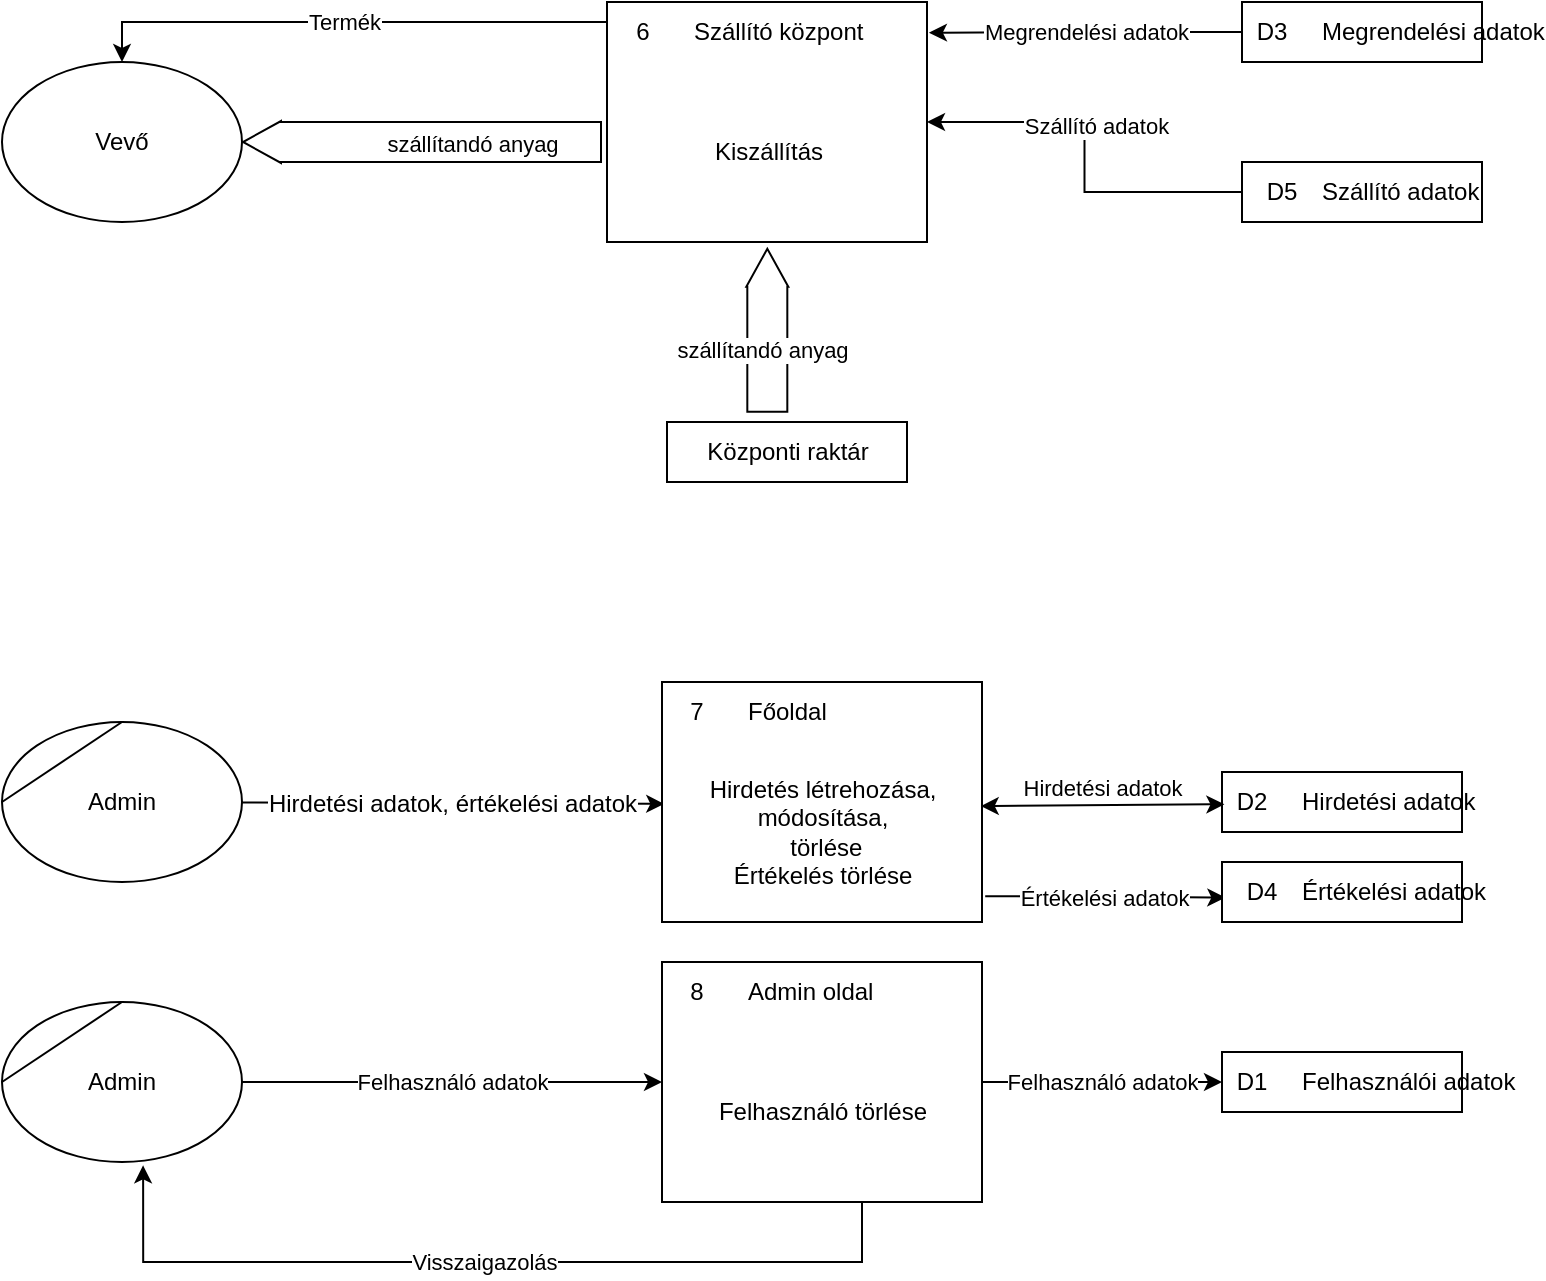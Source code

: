 <mxfile version="20.8.20" type="device"><diagram name="Page-1" id="DvjFBvJf3L-NlQ5-D-IN"><mxGraphModel dx="1702" dy="762" grid="1" gridSize="10" guides="1" tooltips="1" connect="1" arrows="1" fold="1" page="1" pageScale="1" pageWidth="827" pageHeight="1169" math="0" shadow="0"><root><mxCell id="0"/><mxCell id="1" parent="0"/><mxCell id="z8lDRwmuvihOMrb7tYAK-49" value="Hirdetési adatok, értékelési adatok" style="edgeStyle=none;rounded=0;orthogonalLoop=1;jettySize=auto;html=1;entryX=0.007;entryY=0.508;entryDx=0;entryDy=0;entryPerimeter=0;fontFamily=Helvetica;fontSize=12;fontColor=default;elbow=vertical;" parent="1" source="z8lDRwmuvihOMrb7tYAK-45" target="z8lDRwmuvihOMrb7tYAK-46" edge="1"><mxGeometry relative="1" as="geometry"/></mxCell><mxCell id="z8lDRwmuvihOMrb7tYAK-45" value="Admin" style="shape=stencil(tZRtjoMgEIZPw98GJR6gYXfvQe10nZQCAbYft99RNKlW7GajiTGZeeXhnZGBCRka5YCVvGHig5VlwTm9Kb5NYhUc1DElr8qjOmhISojenuGGx9gz0DTgMbaq+GR8T9+0j5C1NYYgaE0YKU86wRQaWsvvCdZv/xhFjvgXiOB7kynLyq+/Y3fVNuBiI79j7OB+db/rgceOi61+3Grg4v9YISmTO9xCHlR9/vb2xxxnzYDW6AK8OfLTeZzO66ynzM5CnqyHBUsn1DqN9UITnWoH/kUY5Iu9PtVUzRY1jx4IGk22K9UioSs+44+uvFxl3bKX1nTZdE12iV8=);whiteSpace=wrap;html=1;" parent="1" vertex="1"><mxGeometry x="70" y="1360" width="120" height="80" as="geometry"/></mxCell><mxCell id="pwpsIvWv1hVvPI0nKZ3A-38" value="Értékelési adatok" style="edgeStyle=orthogonalEdgeStyle;rounded=0;orthogonalLoop=1;jettySize=auto;html=1;entryX=0.014;entryY=0.593;entryDx=0;entryDy=0;entryPerimeter=0;exitX=1.01;exitY=0.893;exitDx=0;exitDy=0;exitPerimeter=0;" parent="1" source="z8lDRwmuvihOMrb7tYAK-46" target="pwpsIvWv1hVvPI0nKZ3A-35" edge="1"><mxGeometry relative="1" as="geometry"/></mxCell><mxCell id="z8lDRwmuvihOMrb7tYAK-46" value="Hirdetés létrehozása, &lt;br&gt;módosítása,&lt;br&gt;&amp;nbsp;törlése&lt;br&gt;Értékelés törlése" style="html=1;dashed=0;whitespace=wrap;shape=mxgraph.dfd.process;align=center;container=1;collapsible=0;spacingTop=30;strokeColor=default;fontFamily=Helvetica;fontSize=12;fontColor=default;fillColor=default;" parent="1" vertex="1"><mxGeometry x="400" y="1340" width="160" height="120" as="geometry"/></mxCell><mxCell id="z8lDRwmuvihOMrb7tYAK-47" value="7" style="text;html=1;strokeColor=none;fillColor=none;align=center;verticalAlign=middle;whiteSpace=wrap;rounded=0;movable=0;resizable=0;rotatable=0;cloneable=0;deletable=0;connectable=0;allowArrows=0;pointerEvents=1;fontSize=12;fontFamily=Helvetica;fontColor=default;" parent="z8lDRwmuvihOMrb7tYAK-46" vertex="1"><mxGeometry width="35" height="30" as="geometry"/></mxCell><mxCell id="z8lDRwmuvihOMrb7tYAK-48" value="Főoldal" style="text;html=1;strokeColor=none;fillColor=none;align=left;verticalAlign=middle;whiteSpace=wrap;rounded=0;movable=0;resizable=0;connectable=0;allowArrows=0;rotatable=0;cloneable=0;deletable=0;spacingLeft=6;autosize=1;resizeWidth=0;fontSize=12;fontFamily=Helvetica;fontColor=default;" parent="z8lDRwmuvihOMrb7tYAK-46" vertex="1"><mxGeometry x="35" width="70" height="30" as="geometry"/></mxCell><mxCell id="pwpsIvWv1hVvPI0nKZ3A-3" value="Hirdetési adatok" style="html=1;dashed=0;whitespace=wrap;shape=mxgraph.dfd.dataStoreID2;align=left;spacingLeft=38;container=1;collapsible=0;" parent="1" vertex="1"><mxGeometry x="680" y="1385" width="120" height="30" as="geometry"/></mxCell><mxCell id="pwpsIvWv1hVvPI0nKZ3A-4" value="D2" style="text;html=1;strokeColor=none;fillColor=none;align=center;verticalAlign=middle;whiteSpace=wrap;rounded=0;movable=0;resizable=0;rotatable=0;cloneable=0;deletable=0;allowArrows=0;connectable=0;fontSize=12;fontFamily=Helvetica;fontColor=default;" parent="pwpsIvWv1hVvPI0nKZ3A-3" vertex="1"><mxGeometry width="30" height="30" as="geometry"/></mxCell><mxCell id="pwpsIvWv1hVvPI0nKZ3A-7" value="Hirdetési adatok" style="endArrow=classic;startArrow=classic;html=1;rounded=0;verticalAlign=bottom;entryX=0.01;entryY=0.538;entryDx=0;entryDy=0;entryPerimeter=0;exitX=0.996;exitY=0.517;exitDx=0;exitDy=0;exitPerimeter=0;" parent="1" source="z8lDRwmuvihOMrb7tYAK-46" target="pwpsIvWv1hVvPI0nKZ3A-3" edge="1"><mxGeometry width="50" height="50" relative="1" as="geometry"><mxPoint x="560" y="1399.29" as="sourcePoint"/><mxPoint x="680" y="1399.29" as="targetPoint"/></mxGeometry></mxCell><mxCell id="pwpsIvWv1hVvPI0nKZ3A-12" value="Felhasználó adatok" style="edgeStyle=orthogonalEdgeStyle;rounded=0;orthogonalLoop=1;jettySize=auto;html=1;" parent="1" source="pwpsIvWv1hVvPI0nKZ3A-8" target="pwpsIvWv1hVvPI0nKZ3A-9" edge="1"><mxGeometry relative="1" as="geometry"/></mxCell><mxCell id="pwpsIvWv1hVvPI0nKZ3A-8" value="Admin" style="shape=stencil(tZRtjoMgEIZPw98GJR6gYXfvQe10nZQCAbYft99RNKlW7GajiTGZeeXhnZGBCRka5YCVvGHig5VlwTm9Kb5NYhUc1DElr8qjOmhISojenuGGx9gz0DTgMbaq+GR8T9+0j5C1NYYgaE0YKU86wRQaWsvvCdZv/xhFjvgXiOB7kynLyq+/Y3fVNuBiI79j7OB+db/rgceOi61+3Grg4v9YISmTO9xCHlR9/vb2xxxnzYDW6AK8OfLTeZzO66ynzM5CnqyHBUsn1DqN9UITnWoH/kUY5Iu9PtVUzRY1jx4IGk22K9UioSs+44+uvFxl3bKX1nTZdE12iV8=);whiteSpace=wrap;html=1;" parent="1" vertex="1"><mxGeometry x="70" y="1500" width="120" height="80" as="geometry"/></mxCell><mxCell id="pwpsIvWv1hVvPI0nKZ3A-17" value="Felhasználó adatok" style="edgeStyle=orthogonalEdgeStyle;rounded=0;orthogonalLoop=1;jettySize=auto;html=1;entryX=0;entryY=0.5;entryDx=0;entryDy=0;entryPerimeter=0;" parent="1" source="pwpsIvWv1hVvPI0nKZ3A-9" target="pwpsIvWv1hVvPI0nKZ3A-15" edge="1"><mxGeometry relative="1" as="geometry"/></mxCell><mxCell id="pwpsIvWv1hVvPI0nKZ3A-21" value="Visszaigazolás" style="edgeStyle=orthogonalEdgeStyle;rounded=0;orthogonalLoop=1;jettySize=auto;html=1;entryX=0.588;entryY=1.021;entryDx=0;entryDy=0;entryPerimeter=0;" parent="1" source="pwpsIvWv1hVvPI0nKZ3A-9" target="pwpsIvWv1hVvPI0nKZ3A-8" edge="1"><mxGeometry relative="1" as="geometry"><mxPoint x="140" y="1680" as="targetPoint"/><Array as="points"><mxPoint x="500" y="1630"/><mxPoint x="141" y="1630"/></Array></mxGeometry></mxCell><mxCell id="pwpsIvWv1hVvPI0nKZ3A-9" value="Felhasználó törlése" style="html=1;dashed=0;whitespace=wrap;shape=mxgraph.dfd.process2;align=center;container=1;collapsible=0;spacingTop=30;" parent="1" vertex="1"><mxGeometry x="400" y="1480" width="160" height="120" as="geometry"/></mxCell><mxCell id="pwpsIvWv1hVvPI0nKZ3A-10" value="8" style="text;html=1;strokeColor=none;fillColor=none;align=center;verticalAlign=middle;whiteSpace=wrap;rounded=0;movable=0;resizable=0;rotatable=0;cloneable=0;deletable=0;connectable=0;allowArrows=0;pointerEvents=1;" parent="pwpsIvWv1hVvPI0nKZ3A-9" vertex="1"><mxGeometry width="35" height="30" as="geometry"/></mxCell><mxCell id="pwpsIvWv1hVvPI0nKZ3A-11" value="Admin oldal" style="text;html=1;strokeColor=none;fillColor=none;align=left;verticalAlign=middle;whiteSpace=wrap;rounded=0;movable=0;resizable=0;connectable=0;allowArrows=0;rotatable=0;cloneable=0;deletable=0;spacingLeft=6;autosize=1;resizeWidth=0;" parent="pwpsIvWv1hVvPI0nKZ3A-9" vertex="1"><mxGeometry x="35" width="90" height="30" as="geometry"/></mxCell><mxCell id="pwpsIvWv1hVvPI0nKZ3A-15" value="Felhasználói adatok" style="html=1;dashed=0;whitespace=wrap;shape=mxgraph.dfd.dataStoreID2;align=left;spacingLeft=38;container=1;collapsible=0;" parent="1" vertex="1"><mxGeometry x="680" y="1525" width="120" height="30" as="geometry"/></mxCell><mxCell id="pwpsIvWv1hVvPI0nKZ3A-16" value="D1" style="text;html=1;strokeColor=none;fillColor=none;align=center;verticalAlign=middle;whiteSpace=wrap;rounded=0;movable=0;resizable=0;rotatable=0;cloneable=0;deletable=0;allowArrows=0;connectable=0;" parent="pwpsIvWv1hVvPI0nKZ3A-15" vertex="1"><mxGeometry width="30" height="30" as="geometry"/></mxCell><mxCell id="pwpsIvWv1hVvPI0nKZ3A-35" value="Értékelési adatok" style="html=1;dashed=0;whitespace=wrap;shape=mxgraph.dfd.dataStoreID2;align=left;spacingLeft=38;container=1;collapsible=0;" parent="1" vertex="1"><mxGeometry x="680" y="1430" width="120" height="30" as="geometry"/></mxCell><mxCell id="pwpsIvWv1hVvPI0nKZ3A-36" value="D4" style="text;html=1;strokeColor=none;fillColor=none;align=center;verticalAlign=middle;whiteSpace=wrap;rounded=0;connectable=0;allowArrows=0;movable=0;resizable=0;rotatable=0;cloneable=0;deletable=0;" parent="pwpsIvWv1hVvPI0nKZ3A-35" vertex="1"><mxGeometry x="5" width="30" height="30" as="geometry"/></mxCell><mxCell id="59dx8Hv_evLFary4Q1yd-38" value="Termék" style="edgeStyle=orthogonalEdgeStyle;rounded=0;orthogonalLoop=1;jettySize=auto;html=1;entryX=0.5;entryY=0;entryDx=0;entryDy=0;" parent="1" source="59dx8Hv_evLFary4Q1yd-22" target="59dx8Hv_evLFary4Q1yd-25" edge="1"><mxGeometry relative="1" as="geometry"><mxPoint x="140" y="1010" as="targetPoint"/><Array as="points"><mxPoint x="130" y="1010"/></Array></mxGeometry></mxCell><mxCell id="59dx8Hv_evLFary4Q1yd-22" value="Kiszállítás" style="html=1;dashed=0;whitespace=wrap;shape=mxgraph.dfd.process2;align=center;container=1;collapsible=0;spacingTop=30;" parent="1" vertex="1"><mxGeometry x="372.5" y="1000" width="160" height="120" as="geometry"/></mxCell><mxCell id="59dx8Hv_evLFary4Q1yd-23" value="6" style="text;html=1;strokeColor=none;fillColor=none;align=center;verticalAlign=middle;whiteSpace=wrap;rounded=0;movable=0;resizable=0;rotatable=0;cloneable=0;deletable=0;connectable=0;allowArrows=0;pointerEvents=1;" parent="59dx8Hv_evLFary4Q1yd-22" vertex="1"><mxGeometry width="35" height="30" as="geometry"/></mxCell><mxCell id="59dx8Hv_evLFary4Q1yd-24" value="Szállító központ" style="text;html=1;strokeColor=none;fillColor=none;align=left;verticalAlign=middle;whiteSpace=wrap;rounded=0;movable=0;resizable=0;connectable=0;allowArrows=0;rotatable=0;cloneable=0;deletable=0;spacingLeft=6;autosize=1;resizeWidth=0;" parent="59dx8Hv_evLFary4Q1yd-22" vertex="1"><mxGeometry x="35" width="110" height="30" as="geometry"/></mxCell><mxCell id="59dx8Hv_evLFary4Q1yd-25" value="Vevő" style="ellipse;whiteSpace=wrap;html=1;" parent="1" vertex="1"><mxGeometry x="70" y="1030" width="120" height="80" as="geometry"/></mxCell><mxCell id="59dx8Hv_evLFary4Q1yd-32" style="edgeStyle=orthogonalEdgeStyle;rounded=0;orthogonalLoop=1;jettySize=auto;html=1;" parent="1" source="59dx8Hv_evLFary4Q1yd-27" target="59dx8Hv_evLFary4Q1yd-22" edge="1"><mxGeometry relative="1" as="geometry"/></mxCell><mxCell id="59dx8Hv_evLFary4Q1yd-33" value="Szállító adatok" style="edgeLabel;html=1;align=center;verticalAlign=middle;resizable=0;points=[];" parent="59dx8Hv_evLFary4Q1yd-32" vertex="1" connectable="0"><mxGeometry x="0.165" y="-5" relative="1" as="geometry"><mxPoint as="offset"/></mxGeometry></mxCell><mxCell id="59dx8Hv_evLFary4Q1yd-27" value="Szállító adatok" style="html=1;dashed=0;whitespace=wrap;shape=mxgraph.dfd.dataStoreID2;align=left;spacingLeft=38;container=1;collapsible=0;" parent="1" vertex="1"><mxGeometry x="690" y="1080" width="120" height="30" as="geometry"/></mxCell><mxCell id="59dx8Hv_evLFary4Q1yd-28" value="D5" style="text;html=1;strokeColor=none;fillColor=none;align=center;verticalAlign=middle;whiteSpace=wrap;rounded=0;connectable=0;allowArrows=0;movable=0;resizable=0;rotatable=0;cloneable=0;deletable=0;" parent="59dx8Hv_evLFary4Q1yd-27" vertex="1"><mxGeometry x="5" width="30" height="30" as="geometry"/></mxCell><mxCell id="59dx8Hv_evLFary4Q1yd-31" value="Megrendelési adatok" style="edgeStyle=orthogonalEdgeStyle;rounded=0;orthogonalLoop=1;jettySize=auto;html=1;entryX=1.006;entryY=0.128;entryDx=0;entryDy=0;entryPerimeter=0;" parent="1" source="59dx8Hv_evLFary4Q1yd-29" target="59dx8Hv_evLFary4Q1yd-22" edge="1"><mxGeometry relative="1" as="geometry"/></mxCell><mxCell id="59dx8Hv_evLFary4Q1yd-29" value="Megrendelési adatok" style="html=1;dashed=0;whitespace=wrap;shape=mxgraph.dfd.dataStoreID2;align=left;spacingLeft=38;container=1;collapsible=0;" parent="1" vertex="1"><mxGeometry x="690" y="1000" width="120" height="30" as="geometry"/></mxCell><mxCell id="59dx8Hv_evLFary4Q1yd-30" value="D3" style="text;html=1;strokeColor=none;fillColor=none;align=center;verticalAlign=middle;whiteSpace=wrap;rounded=0;movable=0;resizable=0;rotatable=0;cloneable=0;deletable=0;allowArrows=0;connectable=0;fontSize=12;fontFamily=Helvetica;fontColor=default;" parent="59dx8Hv_evLFary4Q1yd-29" vertex="1"><mxGeometry width="30" height="30" as="geometry"/></mxCell><mxCell id="59dx8Hv_evLFary4Q1yd-42" value="Központi raktár" style="rounded=0;whiteSpace=wrap;html=1;" parent="1" vertex="1"><mxGeometry x="402.5" y="1210" width="120" height="30" as="geometry"/></mxCell><mxCell id="59dx8Hv_evLFary4Q1yd-43" value="szállítandó anyag" style="shape=flexArrow;endArrow=classic;html=1;rounded=0;width=20;startWidth=0;endWidth=0;exitX=0.418;exitY=-0.154;exitDx=0;exitDy=0;exitPerimeter=0;entryX=0.501;entryY=1.024;entryDx=0;entryDy=0;entryPerimeter=0;" parent="1" source="59dx8Hv_evLFary4Q1yd-42" target="59dx8Hv_evLFary4Q1yd-22" edge="1"><mxGeometry x="-0.235" y="3" width="50" height="50" relative="1" as="geometry"><mxPoint x="440" y="1160" as="sourcePoint"/><mxPoint x="560" y="1160" as="targetPoint"/><mxPoint as="offset"/></mxGeometry></mxCell><mxCell id="59dx8Hv_evLFary4Q1yd-44" value="szállítandó anyag" style="shape=flexArrow;endArrow=classic;html=1;rounded=0;width=20;startWidth=0;endWidth=0;fontStyle=0;movable=1;resizable=1;rotatable=1;deletable=1;editable=1;locked=0;connectable=1;entryX=1;entryY=0.5;entryDx=0;entryDy=0;" parent="1" target="59dx8Hv_evLFary4Q1yd-25" edge="1"><mxGeometry x="-0.276" y="1" width="50" height="50" relative="1" as="geometry"><mxPoint x="370" y="1070" as="sourcePoint"/><mxPoint x="200" y="1090" as="targetPoint"/><mxPoint as="offset"/></mxGeometry></mxCell></root></mxGraphModel></diagram></mxfile>